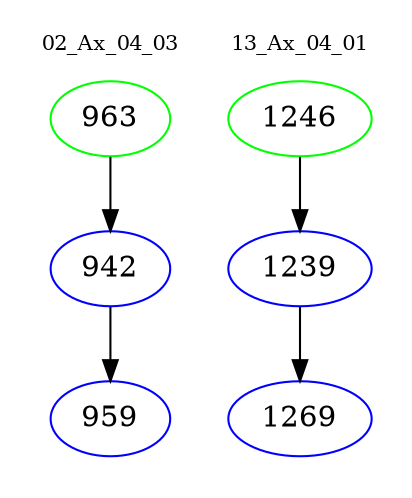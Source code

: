 digraph{
subgraph cluster_0 {
color = white
label = "02_Ax_04_03";
fontsize=10;
T0_963 [label="963", color="green"]
T0_963 -> T0_942 [color="black"]
T0_942 [label="942", color="blue"]
T0_942 -> T0_959 [color="black"]
T0_959 [label="959", color="blue"]
}
subgraph cluster_1 {
color = white
label = "13_Ax_04_01";
fontsize=10;
T1_1246 [label="1246", color="green"]
T1_1246 -> T1_1239 [color="black"]
T1_1239 [label="1239", color="blue"]
T1_1239 -> T1_1269 [color="black"]
T1_1269 [label="1269", color="blue"]
}
}
